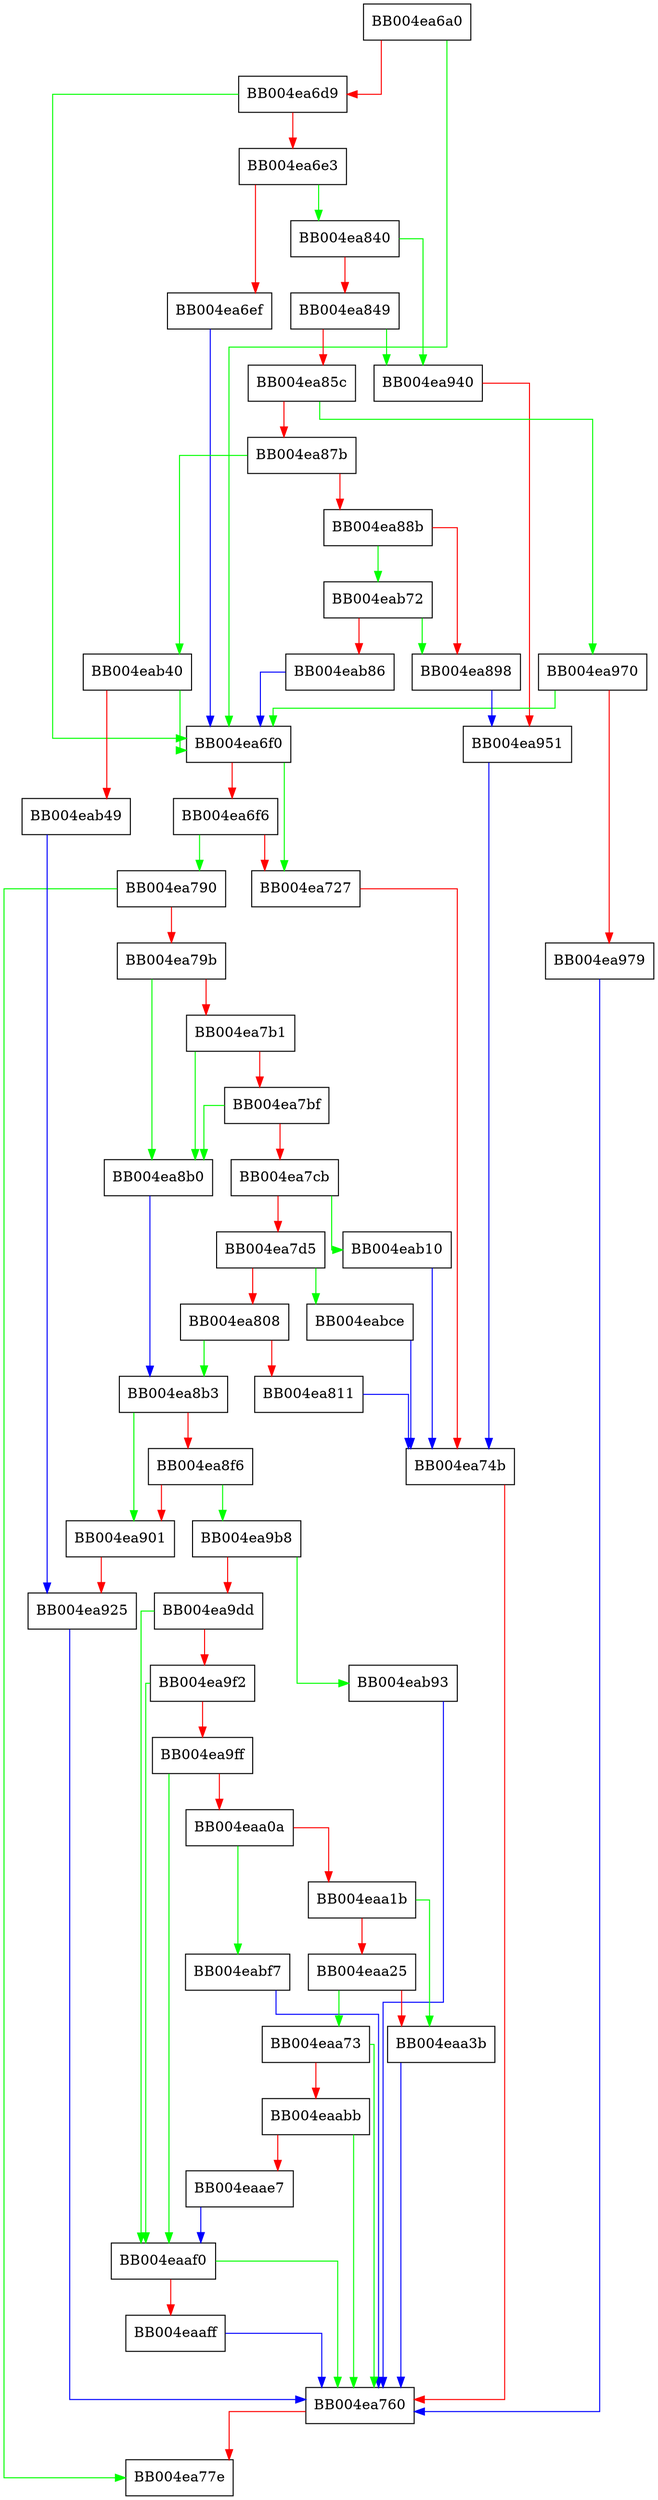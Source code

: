 digraph tls_process_rpk {
  node [shape="box"];
  graph [splines=ortho];
  BB004ea6a0 -> BB004ea6f0 [color="green"];
  BB004ea6a0 -> BB004ea6d9 [color="red"];
  BB004ea6d9 -> BB004ea6f0 [color="green"];
  BB004ea6d9 -> BB004ea6e3 [color="red"];
  BB004ea6e3 -> BB004ea840 [color="green"];
  BB004ea6e3 -> BB004ea6ef [color="red"];
  BB004ea6ef -> BB004ea6f0 [color="blue"];
  BB004ea6f0 -> BB004ea727 [color="green"];
  BB004ea6f0 -> BB004ea6f6 [color="red"];
  BB004ea6f6 -> BB004ea790 [color="green"];
  BB004ea6f6 -> BB004ea727 [color="red"];
  BB004ea727 -> BB004ea74b [color="red"];
  BB004ea74b -> BB004ea760 [color="red"];
  BB004ea760 -> BB004ea77e [color="red"];
  BB004ea790 -> BB004ea77e [color="green"];
  BB004ea790 -> BB004ea79b [color="red"];
  BB004ea79b -> BB004ea8b0 [color="green"];
  BB004ea79b -> BB004ea7b1 [color="red"];
  BB004ea7b1 -> BB004ea8b0 [color="green"];
  BB004ea7b1 -> BB004ea7bf [color="red"];
  BB004ea7bf -> BB004ea8b0 [color="green"];
  BB004ea7bf -> BB004ea7cb [color="red"];
  BB004ea7cb -> BB004eab10 [color="green"];
  BB004ea7cb -> BB004ea7d5 [color="red"];
  BB004ea7d5 -> BB004eabce [color="green"];
  BB004ea7d5 -> BB004ea808 [color="red"];
  BB004ea808 -> BB004ea8b3 [color="green"];
  BB004ea808 -> BB004ea811 [color="red"];
  BB004ea811 -> BB004ea74b [color="blue"];
  BB004ea840 -> BB004ea940 [color="green"];
  BB004ea840 -> BB004ea849 [color="red"];
  BB004ea849 -> BB004ea940 [color="green"];
  BB004ea849 -> BB004ea85c [color="red"];
  BB004ea85c -> BB004ea970 [color="green"];
  BB004ea85c -> BB004ea87b [color="red"];
  BB004ea87b -> BB004eab40 [color="green"];
  BB004ea87b -> BB004ea88b [color="red"];
  BB004ea88b -> BB004eab72 [color="green"];
  BB004ea88b -> BB004ea898 [color="red"];
  BB004ea898 -> BB004ea951 [color="blue"];
  BB004ea8b0 -> BB004ea8b3 [color="blue"];
  BB004ea8b3 -> BB004ea901 [color="green"];
  BB004ea8b3 -> BB004ea8f6 [color="red"];
  BB004ea8f6 -> BB004ea9b8 [color="green"];
  BB004ea8f6 -> BB004ea901 [color="red"];
  BB004ea901 -> BB004ea925 [color="red"];
  BB004ea925 -> BB004ea760 [color="blue"];
  BB004ea940 -> BB004ea951 [color="red"];
  BB004ea951 -> BB004ea74b [color="blue"];
  BB004ea970 -> BB004ea6f0 [color="green"];
  BB004ea970 -> BB004ea979 [color="red"];
  BB004ea979 -> BB004ea760 [color="blue"];
  BB004ea9b8 -> BB004eab93 [color="green"];
  BB004ea9b8 -> BB004ea9dd [color="red"];
  BB004ea9dd -> BB004eaaf0 [color="green"];
  BB004ea9dd -> BB004ea9f2 [color="red"];
  BB004ea9f2 -> BB004eaaf0 [color="green"];
  BB004ea9f2 -> BB004ea9ff [color="red"];
  BB004ea9ff -> BB004eaaf0 [color="green"];
  BB004ea9ff -> BB004eaa0a [color="red"];
  BB004eaa0a -> BB004eabf7 [color="green"];
  BB004eaa0a -> BB004eaa1b [color="red"];
  BB004eaa1b -> BB004eaa3b [color="green"];
  BB004eaa1b -> BB004eaa25 [color="red"];
  BB004eaa25 -> BB004eaa73 [color="green"];
  BB004eaa25 -> BB004eaa3b [color="red"];
  BB004eaa3b -> BB004ea760 [color="blue"];
  BB004eaa73 -> BB004ea760 [color="green"];
  BB004eaa73 -> BB004eaabb [color="red"];
  BB004eaabb -> BB004ea760 [color="green"];
  BB004eaabb -> BB004eaae7 [color="red"];
  BB004eaae7 -> BB004eaaf0 [color="blue"];
  BB004eaaf0 -> BB004ea760 [color="green"];
  BB004eaaf0 -> BB004eaaff [color="red"];
  BB004eaaff -> BB004ea760 [color="blue"];
  BB004eab10 -> BB004ea74b [color="blue"];
  BB004eab40 -> BB004ea6f0 [color="green"];
  BB004eab40 -> BB004eab49 [color="red"];
  BB004eab49 -> BB004ea925 [color="blue"];
  BB004eab72 -> BB004ea898 [color="green"];
  BB004eab72 -> BB004eab86 [color="red"];
  BB004eab86 -> BB004ea6f0 [color="blue"];
  BB004eab93 -> BB004ea760 [color="blue"];
  BB004eabce -> BB004ea74b [color="blue"];
  BB004eabf7 -> BB004ea760 [color="blue"];
}